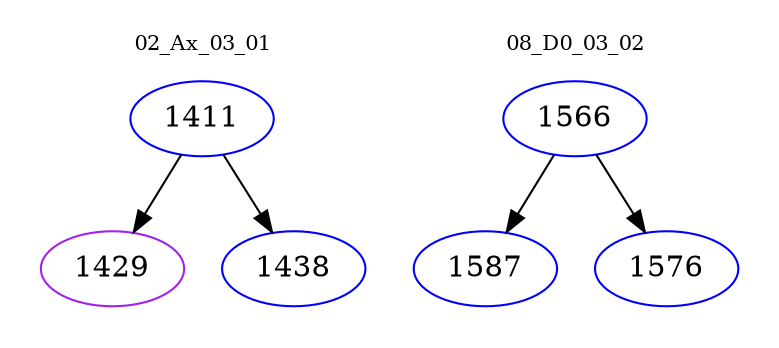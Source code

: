 digraph{
subgraph cluster_0 {
color = white
label = "02_Ax_03_01";
fontsize=10;
T0_1411 [label="1411", color="blue"]
T0_1411 -> T0_1429 [color="black"]
T0_1429 [label="1429", color="purple"]
T0_1411 -> T0_1438 [color="black"]
T0_1438 [label="1438", color="blue"]
}
subgraph cluster_1 {
color = white
label = "08_D0_03_02";
fontsize=10;
T1_1566 [label="1566", color="blue"]
T1_1566 -> T1_1587 [color="black"]
T1_1587 [label="1587", color="blue"]
T1_1566 -> T1_1576 [color="black"]
T1_1576 [label="1576", color="blue"]
}
}
